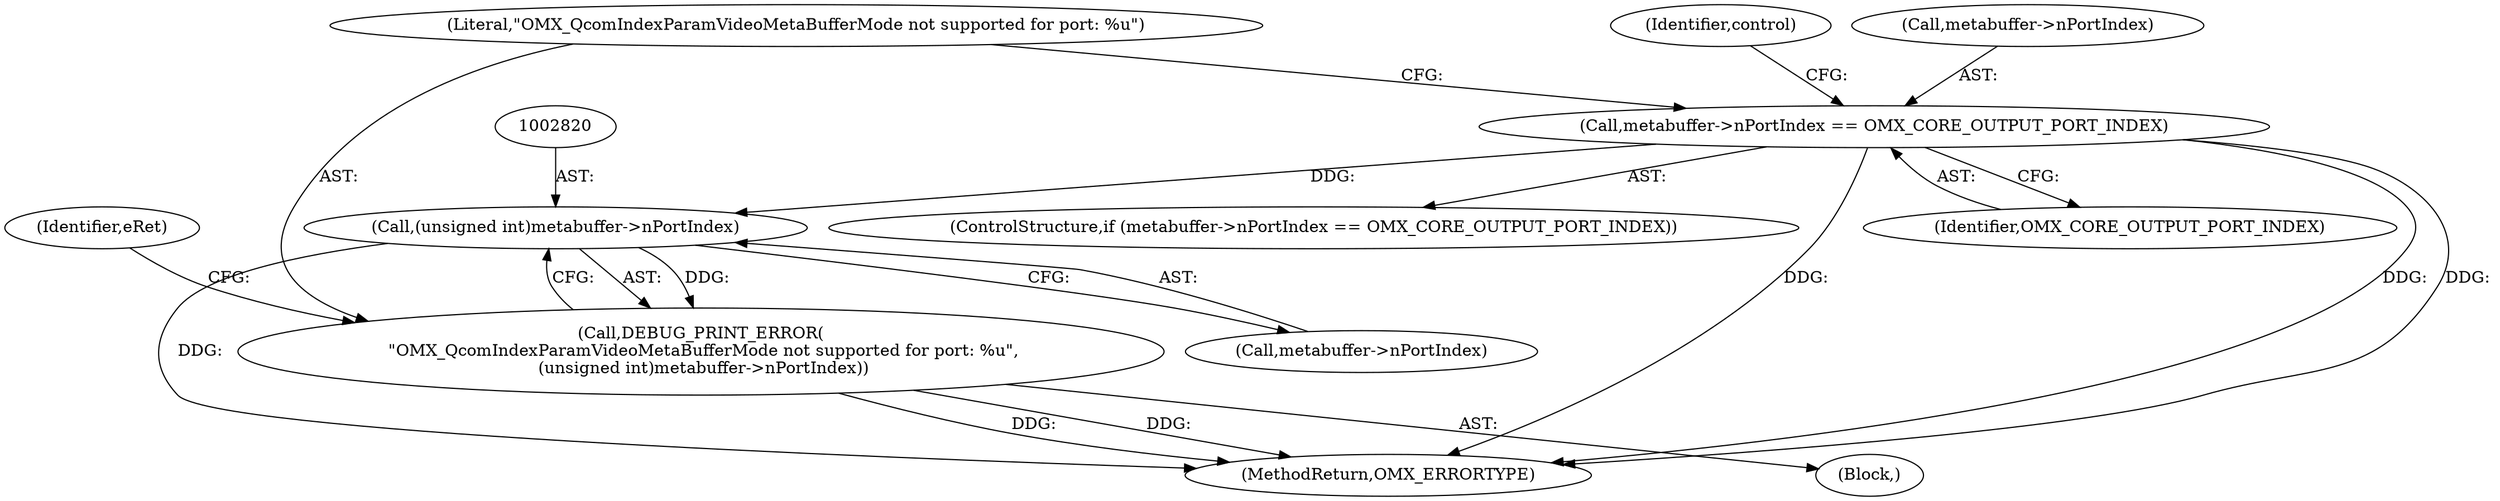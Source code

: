 digraph "0_Android_46e305be6e670a5a0041b0b4861122a0f1aabefa_2@pointer" {
"1002739" [label="(Call,metabuffer->nPortIndex == OMX_CORE_OUTPUT_PORT_INDEX)"];
"1002819" [label="(Call,(unsigned int)metabuffer->nPortIndex)"];
"1002817" [label="(Call,DEBUG_PRINT_ERROR(\n \"OMX_QcomIndexParamVideoMetaBufferMode not supported for port: %u\",\n (unsigned int)metabuffer->nPortIndex))"];
"1002740" [label="(Call,metabuffer->nPortIndex)"];
"1002739" [label="(Call,metabuffer->nPortIndex == OMX_CORE_OUTPUT_PORT_INDEX)"];
"1002816" [label="(Block,)"];
"1003102" [label="(MethodReturn,OMX_ERRORTYPE)"];
"1002819" [label="(Call,(unsigned int)metabuffer->nPortIndex)"];
"1002825" [label="(Identifier,eRet)"];
"1002743" [label="(Identifier,OMX_CORE_OUTPUT_PORT_INDEX)"];
"1002817" [label="(Call,DEBUG_PRINT_ERROR(\n \"OMX_QcomIndexParamVideoMetaBufferMode not supported for port: %u\",\n (unsigned int)metabuffer->nPortIndex))"];
"1002818" [label="(Literal,\"OMX_QcomIndexParamVideoMetaBufferMode not supported for port: %u\")"];
"1002749" [label="(Identifier,control)"];
"1002821" [label="(Call,metabuffer->nPortIndex)"];
"1002738" [label="(ControlStructure,if (metabuffer->nPortIndex == OMX_CORE_OUTPUT_PORT_INDEX))"];
"1002739" -> "1002738"  [label="AST: "];
"1002739" -> "1002743"  [label="CFG: "];
"1002740" -> "1002739"  [label="AST: "];
"1002743" -> "1002739"  [label="AST: "];
"1002749" -> "1002739"  [label="CFG: "];
"1002818" -> "1002739"  [label="CFG: "];
"1002739" -> "1003102"  [label="DDG: "];
"1002739" -> "1003102"  [label="DDG: "];
"1002739" -> "1003102"  [label="DDG: "];
"1002739" -> "1002819"  [label="DDG: "];
"1002819" -> "1002817"  [label="AST: "];
"1002819" -> "1002821"  [label="CFG: "];
"1002820" -> "1002819"  [label="AST: "];
"1002821" -> "1002819"  [label="AST: "];
"1002817" -> "1002819"  [label="CFG: "];
"1002819" -> "1003102"  [label="DDG: "];
"1002819" -> "1002817"  [label="DDG: "];
"1002817" -> "1002816"  [label="AST: "];
"1002818" -> "1002817"  [label="AST: "];
"1002825" -> "1002817"  [label="CFG: "];
"1002817" -> "1003102"  [label="DDG: "];
"1002817" -> "1003102"  [label="DDG: "];
}
